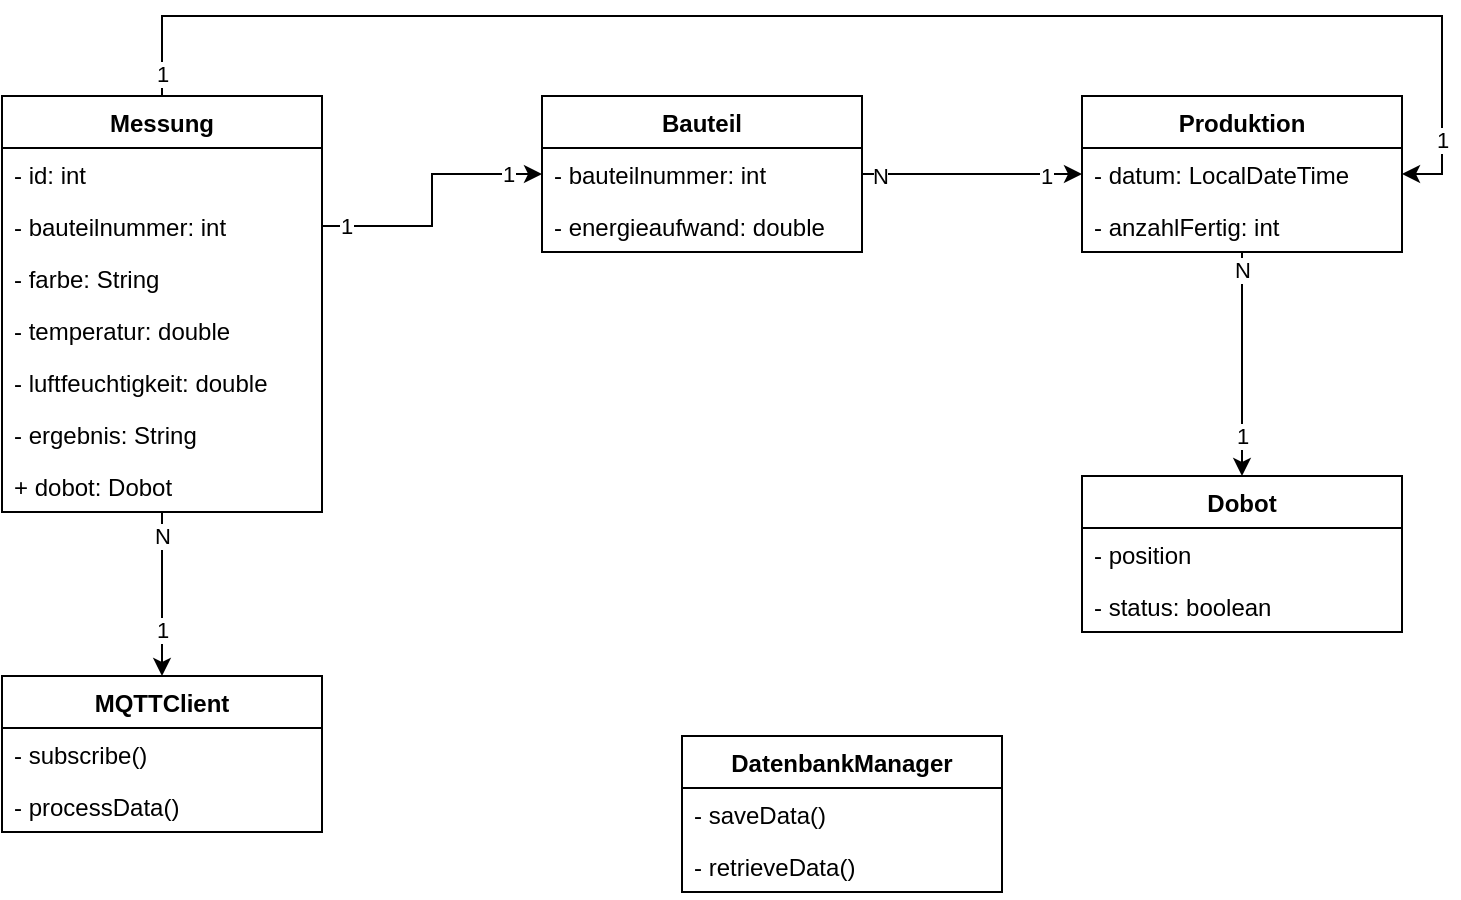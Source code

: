 <mxfile version="24.2.5" type="device">
  <diagram name="Seite-1" id="1GzJA11lI_sAbaDSfjxV">
    <mxGraphModel dx="1077" dy="632" grid="1" gridSize="10" guides="1" tooltips="1" connect="1" arrows="1" fold="1" page="1" pageScale="1" pageWidth="827" pageHeight="1169" math="0" shadow="0">
      <root>
        <mxCell id="0" />
        <mxCell id="1" parent="0" />
        <mxCell id="TUTalxXQuZkyJmxcPuhp-42" style="edgeStyle=orthogonalEdgeStyle;rounded=0;orthogonalLoop=1;jettySize=auto;html=1;" edge="1" parent="1" source="TUTalxXQuZkyJmxcPuhp-1" target="TUTalxXQuZkyJmxcPuhp-11">
          <mxGeometry relative="1" as="geometry" />
        </mxCell>
        <mxCell id="TUTalxXQuZkyJmxcPuhp-43" value="1" style="edgeLabel;html=1;align=center;verticalAlign=middle;resizable=0;points=[];" vertex="1" connectable="0" parent="TUTalxXQuZkyJmxcPuhp-42">
          <mxGeometry x="0.444" relative="1" as="geometry">
            <mxPoint as="offset" />
          </mxGeometry>
        </mxCell>
        <mxCell id="TUTalxXQuZkyJmxcPuhp-44" value="N" style="edgeLabel;html=1;align=center;verticalAlign=middle;resizable=0;points=[];" vertex="1" connectable="0" parent="TUTalxXQuZkyJmxcPuhp-42">
          <mxGeometry x="-0.713" relative="1" as="geometry">
            <mxPoint as="offset" />
          </mxGeometry>
        </mxCell>
        <mxCell id="TUTalxXQuZkyJmxcPuhp-1" value="Messung" style="swimlane;fontStyle=1;align=center;verticalAlign=top;childLayout=stackLayout;horizontal=1;startSize=26;horizontalStack=0;resizeParent=1;resizeParentMax=0;resizeLast=0;collapsible=1;marginBottom=0;whiteSpace=wrap;html=1;" vertex="1" parent="1">
          <mxGeometry x="80" y="70" width="160" height="208" as="geometry" />
        </mxCell>
        <mxCell id="TUTalxXQuZkyJmxcPuhp-2" value="- id: int" style="text;strokeColor=none;fillColor=none;align=left;verticalAlign=top;spacingLeft=4;spacingRight=4;overflow=hidden;rotatable=0;points=[[0,0.5],[1,0.5]];portConstraint=eastwest;whiteSpace=wrap;html=1;" vertex="1" parent="TUTalxXQuZkyJmxcPuhp-1">
          <mxGeometry y="26" width="160" height="26" as="geometry" />
        </mxCell>
        <mxCell id="TUTalxXQuZkyJmxcPuhp-5" value="- bauteilnummer: int" style="text;strokeColor=none;fillColor=none;align=left;verticalAlign=top;spacingLeft=4;spacingRight=4;overflow=hidden;rotatable=0;points=[[0,0.5],[1,0.5]];portConstraint=eastwest;whiteSpace=wrap;html=1;" vertex="1" parent="TUTalxXQuZkyJmxcPuhp-1">
          <mxGeometry y="52" width="160" height="26" as="geometry" />
        </mxCell>
        <mxCell id="TUTalxXQuZkyJmxcPuhp-6" value="- farbe: String" style="text;strokeColor=none;fillColor=none;align=left;verticalAlign=top;spacingLeft=4;spacingRight=4;overflow=hidden;rotatable=0;points=[[0,0.5],[1,0.5]];portConstraint=eastwest;whiteSpace=wrap;html=1;" vertex="1" parent="TUTalxXQuZkyJmxcPuhp-1">
          <mxGeometry y="78" width="160" height="26" as="geometry" />
        </mxCell>
        <mxCell id="TUTalxXQuZkyJmxcPuhp-7" value="- temperatur: double" style="text;strokeColor=none;fillColor=none;align=left;verticalAlign=top;spacingLeft=4;spacingRight=4;overflow=hidden;rotatable=0;points=[[0,0.5],[1,0.5]];portConstraint=eastwest;whiteSpace=wrap;html=1;" vertex="1" parent="TUTalxXQuZkyJmxcPuhp-1">
          <mxGeometry y="104" width="160" height="26" as="geometry" />
        </mxCell>
        <mxCell id="TUTalxXQuZkyJmxcPuhp-8" value="- luftfeuchtigkeit: double" style="text;strokeColor=none;fillColor=none;align=left;verticalAlign=top;spacingLeft=4;spacingRight=4;overflow=hidden;rotatable=0;points=[[0,0.5],[1,0.5]];portConstraint=eastwest;whiteSpace=wrap;html=1;" vertex="1" parent="TUTalxXQuZkyJmxcPuhp-1">
          <mxGeometry y="130" width="160" height="26" as="geometry" />
        </mxCell>
        <mxCell id="TUTalxXQuZkyJmxcPuhp-9" value="- ergebnis: String" style="text;strokeColor=none;fillColor=none;align=left;verticalAlign=top;spacingLeft=4;spacingRight=4;overflow=hidden;rotatable=0;points=[[0,0.5],[1,0.5]];portConstraint=eastwest;whiteSpace=wrap;html=1;" vertex="1" parent="TUTalxXQuZkyJmxcPuhp-1">
          <mxGeometry y="156" width="160" height="26" as="geometry" />
        </mxCell>
        <mxCell id="TUTalxXQuZkyJmxcPuhp-10" value="+ dobot: Dobot" style="text;strokeColor=none;fillColor=none;align=left;verticalAlign=top;spacingLeft=4;spacingRight=4;overflow=hidden;rotatable=0;points=[[0,0.5],[1,0.5]];portConstraint=eastwest;whiteSpace=wrap;html=1;" vertex="1" parent="TUTalxXQuZkyJmxcPuhp-1">
          <mxGeometry y="182" width="160" height="26" as="geometry" />
        </mxCell>
        <mxCell id="TUTalxXQuZkyJmxcPuhp-11" value="MQTTClient" style="swimlane;fontStyle=1;align=center;verticalAlign=top;childLayout=stackLayout;horizontal=1;startSize=26;horizontalStack=0;resizeParent=1;resizeParentMax=0;resizeLast=0;collapsible=1;marginBottom=0;whiteSpace=wrap;html=1;" vertex="1" parent="1">
          <mxGeometry x="80" y="360" width="160" height="78" as="geometry" />
        </mxCell>
        <mxCell id="TUTalxXQuZkyJmxcPuhp-12" value="- subscribe()" style="text;strokeColor=none;fillColor=none;align=left;verticalAlign=top;spacingLeft=4;spacingRight=4;overflow=hidden;rotatable=0;points=[[0,0.5],[1,0.5]];portConstraint=eastwest;whiteSpace=wrap;html=1;" vertex="1" parent="TUTalxXQuZkyJmxcPuhp-11">
          <mxGeometry y="26" width="160" height="26" as="geometry" />
        </mxCell>
        <mxCell id="TUTalxXQuZkyJmxcPuhp-15" value="- processData()" style="text;strokeColor=none;fillColor=none;align=left;verticalAlign=top;spacingLeft=4;spacingRight=4;overflow=hidden;rotatable=0;points=[[0,0.5],[1,0.5]];portConstraint=eastwest;whiteSpace=wrap;html=1;" vertex="1" parent="TUTalxXQuZkyJmxcPuhp-11">
          <mxGeometry y="52" width="160" height="26" as="geometry" />
        </mxCell>
        <mxCell id="TUTalxXQuZkyJmxcPuhp-39" style="edgeStyle=orthogonalEdgeStyle;rounded=0;orthogonalLoop=1;jettySize=auto;html=1;" edge="1" parent="1" source="TUTalxXQuZkyJmxcPuhp-16" target="TUTalxXQuZkyJmxcPuhp-26">
          <mxGeometry relative="1" as="geometry" />
        </mxCell>
        <mxCell id="TUTalxXQuZkyJmxcPuhp-40" value="1" style="edgeLabel;html=1;align=center;verticalAlign=middle;resizable=0;points=[];" vertex="1" connectable="0" parent="TUTalxXQuZkyJmxcPuhp-39">
          <mxGeometry x="0.673" y="-1" relative="1" as="geometry">
            <mxPoint as="offset" />
          </mxGeometry>
        </mxCell>
        <mxCell id="TUTalxXQuZkyJmxcPuhp-41" value="N" style="edgeLabel;html=1;align=center;verticalAlign=middle;resizable=0;points=[];" vertex="1" connectable="0" parent="TUTalxXQuZkyJmxcPuhp-39">
          <mxGeometry x="-0.844" y="-1" relative="1" as="geometry">
            <mxPoint as="offset" />
          </mxGeometry>
        </mxCell>
        <mxCell id="TUTalxXQuZkyJmxcPuhp-16" value="Bauteil" style="swimlane;fontStyle=1;align=center;verticalAlign=top;childLayout=stackLayout;horizontal=1;startSize=26;horizontalStack=0;resizeParent=1;resizeParentMax=0;resizeLast=0;collapsible=1;marginBottom=0;whiteSpace=wrap;html=1;" vertex="1" parent="1">
          <mxGeometry x="350" y="70" width="160" height="78" as="geometry" />
        </mxCell>
        <mxCell id="TUTalxXQuZkyJmxcPuhp-17" value="- bauteilnummer: int" style="text;strokeColor=none;fillColor=none;align=left;verticalAlign=top;spacingLeft=4;spacingRight=4;overflow=hidden;rotatable=0;points=[[0,0.5],[1,0.5]];portConstraint=eastwest;whiteSpace=wrap;html=1;" vertex="1" parent="TUTalxXQuZkyJmxcPuhp-16">
          <mxGeometry y="26" width="160" height="26" as="geometry" />
        </mxCell>
        <mxCell id="TUTalxXQuZkyJmxcPuhp-20" value="- energieaufwand: double" style="text;strokeColor=none;fillColor=none;align=left;verticalAlign=top;spacingLeft=4;spacingRight=4;overflow=hidden;rotatable=0;points=[[0,0.5],[1,0.5]];portConstraint=eastwest;whiteSpace=wrap;html=1;" vertex="1" parent="TUTalxXQuZkyJmxcPuhp-16">
          <mxGeometry y="52" width="160" height="26" as="geometry" />
        </mxCell>
        <mxCell id="TUTalxXQuZkyJmxcPuhp-21" value="DatenbankManager" style="swimlane;fontStyle=1;align=center;verticalAlign=top;childLayout=stackLayout;horizontal=1;startSize=26;horizontalStack=0;resizeParent=1;resizeParentMax=0;resizeLast=0;collapsible=1;marginBottom=0;whiteSpace=wrap;html=1;" vertex="1" parent="1">
          <mxGeometry x="420" y="390" width="160" height="78" as="geometry" />
        </mxCell>
        <mxCell id="TUTalxXQuZkyJmxcPuhp-22" value="- saveData()" style="text;strokeColor=none;fillColor=none;align=left;verticalAlign=top;spacingLeft=4;spacingRight=4;overflow=hidden;rotatable=0;points=[[0,0.5],[1,0.5]];portConstraint=eastwest;whiteSpace=wrap;html=1;" vertex="1" parent="TUTalxXQuZkyJmxcPuhp-21">
          <mxGeometry y="26" width="160" height="26" as="geometry" />
        </mxCell>
        <mxCell id="TUTalxXQuZkyJmxcPuhp-25" value="- retrieveData()" style="text;strokeColor=none;fillColor=none;align=left;verticalAlign=top;spacingLeft=4;spacingRight=4;overflow=hidden;rotatable=0;points=[[0,0.5],[1,0.5]];portConstraint=eastwest;whiteSpace=wrap;html=1;" vertex="1" parent="TUTalxXQuZkyJmxcPuhp-21">
          <mxGeometry y="52" width="160" height="26" as="geometry" />
        </mxCell>
        <mxCell id="TUTalxXQuZkyJmxcPuhp-50" style="edgeStyle=orthogonalEdgeStyle;rounded=0;orthogonalLoop=1;jettySize=auto;html=1;" edge="1" parent="1" source="TUTalxXQuZkyJmxcPuhp-26" target="TUTalxXQuZkyJmxcPuhp-31">
          <mxGeometry relative="1" as="geometry" />
        </mxCell>
        <mxCell id="TUTalxXQuZkyJmxcPuhp-51" value="1" style="edgeLabel;html=1;align=center;verticalAlign=middle;resizable=0;points=[];" vertex="1" connectable="0" parent="TUTalxXQuZkyJmxcPuhp-50">
          <mxGeometry x="0.63" relative="1" as="geometry">
            <mxPoint as="offset" />
          </mxGeometry>
        </mxCell>
        <mxCell id="TUTalxXQuZkyJmxcPuhp-52" value="N" style="edgeLabel;html=1;align=center;verticalAlign=middle;resizable=0;points=[];" vertex="1" connectable="0" parent="TUTalxXQuZkyJmxcPuhp-50">
          <mxGeometry x="-0.847" relative="1" as="geometry">
            <mxPoint as="offset" />
          </mxGeometry>
        </mxCell>
        <mxCell id="TUTalxXQuZkyJmxcPuhp-26" value="Produktion" style="swimlane;fontStyle=1;align=center;verticalAlign=top;childLayout=stackLayout;horizontal=1;startSize=26;horizontalStack=0;resizeParent=1;resizeParentMax=0;resizeLast=0;collapsible=1;marginBottom=0;whiteSpace=wrap;html=1;" vertex="1" parent="1">
          <mxGeometry x="620" y="70" width="160" height="78" as="geometry" />
        </mxCell>
        <mxCell id="TUTalxXQuZkyJmxcPuhp-27" value="- datum: LocalDateTime" style="text;strokeColor=none;fillColor=none;align=left;verticalAlign=top;spacingLeft=4;spacingRight=4;overflow=hidden;rotatable=0;points=[[0,0.5],[1,0.5]];portConstraint=eastwest;whiteSpace=wrap;html=1;" vertex="1" parent="TUTalxXQuZkyJmxcPuhp-26">
          <mxGeometry y="26" width="160" height="26" as="geometry" />
        </mxCell>
        <mxCell id="TUTalxXQuZkyJmxcPuhp-30" value="- anzahlFertig: int" style="text;strokeColor=none;fillColor=none;align=left;verticalAlign=top;spacingLeft=4;spacingRight=4;overflow=hidden;rotatable=0;points=[[0,0.5],[1,0.5]];portConstraint=eastwest;whiteSpace=wrap;html=1;" vertex="1" parent="TUTalxXQuZkyJmxcPuhp-26">
          <mxGeometry y="52" width="160" height="26" as="geometry" />
        </mxCell>
        <mxCell id="TUTalxXQuZkyJmxcPuhp-31" value="Dobot" style="swimlane;fontStyle=1;align=center;verticalAlign=top;childLayout=stackLayout;horizontal=1;startSize=26;horizontalStack=0;resizeParent=1;resizeParentMax=0;resizeLast=0;collapsible=1;marginBottom=0;whiteSpace=wrap;html=1;" vertex="1" parent="1">
          <mxGeometry x="620" y="260" width="160" height="78" as="geometry" />
        </mxCell>
        <mxCell id="TUTalxXQuZkyJmxcPuhp-32" value="- position" style="text;strokeColor=none;fillColor=none;align=left;verticalAlign=top;spacingLeft=4;spacingRight=4;overflow=hidden;rotatable=0;points=[[0,0.5],[1,0.5]];portConstraint=eastwest;whiteSpace=wrap;html=1;" vertex="1" parent="TUTalxXQuZkyJmxcPuhp-31">
          <mxGeometry y="26" width="160" height="26" as="geometry" />
        </mxCell>
        <mxCell id="TUTalxXQuZkyJmxcPuhp-35" value="- status: boolean" style="text;strokeColor=none;fillColor=none;align=left;verticalAlign=top;spacingLeft=4;spacingRight=4;overflow=hidden;rotatable=0;points=[[0,0.5],[1,0.5]];portConstraint=eastwest;whiteSpace=wrap;html=1;" vertex="1" parent="TUTalxXQuZkyJmxcPuhp-31">
          <mxGeometry y="52" width="160" height="26" as="geometry" />
        </mxCell>
        <mxCell id="TUTalxXQuZkyJmxcPuhp-36" style="edgeStyle=orthogonalEdgeStyle;rounded=0;orthogonalLoop=1;jettySize=auto;html=1;" edge="1" parent="1" source="TUTalxXQuZkyJmxcPuhp-5" target="TUTalxXQuZkyJmxcPuhp-17">
          <mxGeometry relative="1" as="geometry" />
        </mxCell>
        <mxCell id="TUTalxXQuZkyJmxcPuhp-37" value="1" style="edgeLabel;html=1;align=center;verticalAlign=middle;resizable=0;points=[];" vertex="1" connectable="0" parent="TUTalxXQuZkyJmxcPuhp-36">
          <mxGeometry x="-0.828" relative="1" as="geometry">
            <mxPoint as="offset" />
          </mxGeometry>
        </mxCell>
        <mxCell id="TUTalxXQuZkyJmxcPuhp-38" value="1" style="edgeLabel;html=1;align=center;verticalAlign=middle;resizable=0;points=[];" vertex="1" connectable="0" parent="TUTalxXQuZkyJmxcPuhp-36">
          <mxGeometry x="0.751" relative="1" as="geometry">
            <mxPoint as="offset" />
          </mxGeometry>
        </mxCell>
        <mxCell id="TUTalxXQuZkyJmxcPuhp-45" style="edgeStyle=orthogonalEdgeStyle;rounded=0;orthogonalLoop=1;jettySize=auto;html=1;entryX=1;entryY=0.5;entryDx=0;entryDy=0;" edge="1" parent="1" source="TUTalxXQuZkyJmxcPuhp-1" target="TUTalxXQuZkyJmxcPuhp-27">
          <mxGeometry relative="1" as="geometry">
            <Array as="points">
              <mxPoint x="160" y="30" />
              <mxPoint x="800" y="30" />
              <mxPoint x="800" y="109" />
            </Array>
          </mxGeometry>
        </mxCell>
        <mxCell id="TUTalxXQuZkyJmxcPuhp-48" value="1" style="edgeLabel;html=1;align=center;verticalAlign=middle;resizable=0;points=[];" vertex="1" connectable="0" parent="TUTalxXQuZkyJmxcPuhp-45">
          <mxGeometry x="-0.971" relative="1" as="geometry">
            <mxPoint as="offset" />
          </mxGeometry>
        </mxCell>
        <mxCell id="TUTalxXQuZkyJmxcPuhp-49" value="1" style="edgeLabel;html=1;align=center;verticalAlign=middle;resizable=0;points=[];" vertex="1" connectable="0" parent="TUTalxXQuZkyJmxcPuhp-45">
          <mxGeometry x="0.904" relative="1" as="geometry">
            <mxPoint as="offset" />
          </mxGeometry>
        </mxCell>
      </root>
    </mxGraphModel>
  </diagram>
</mxfile>
